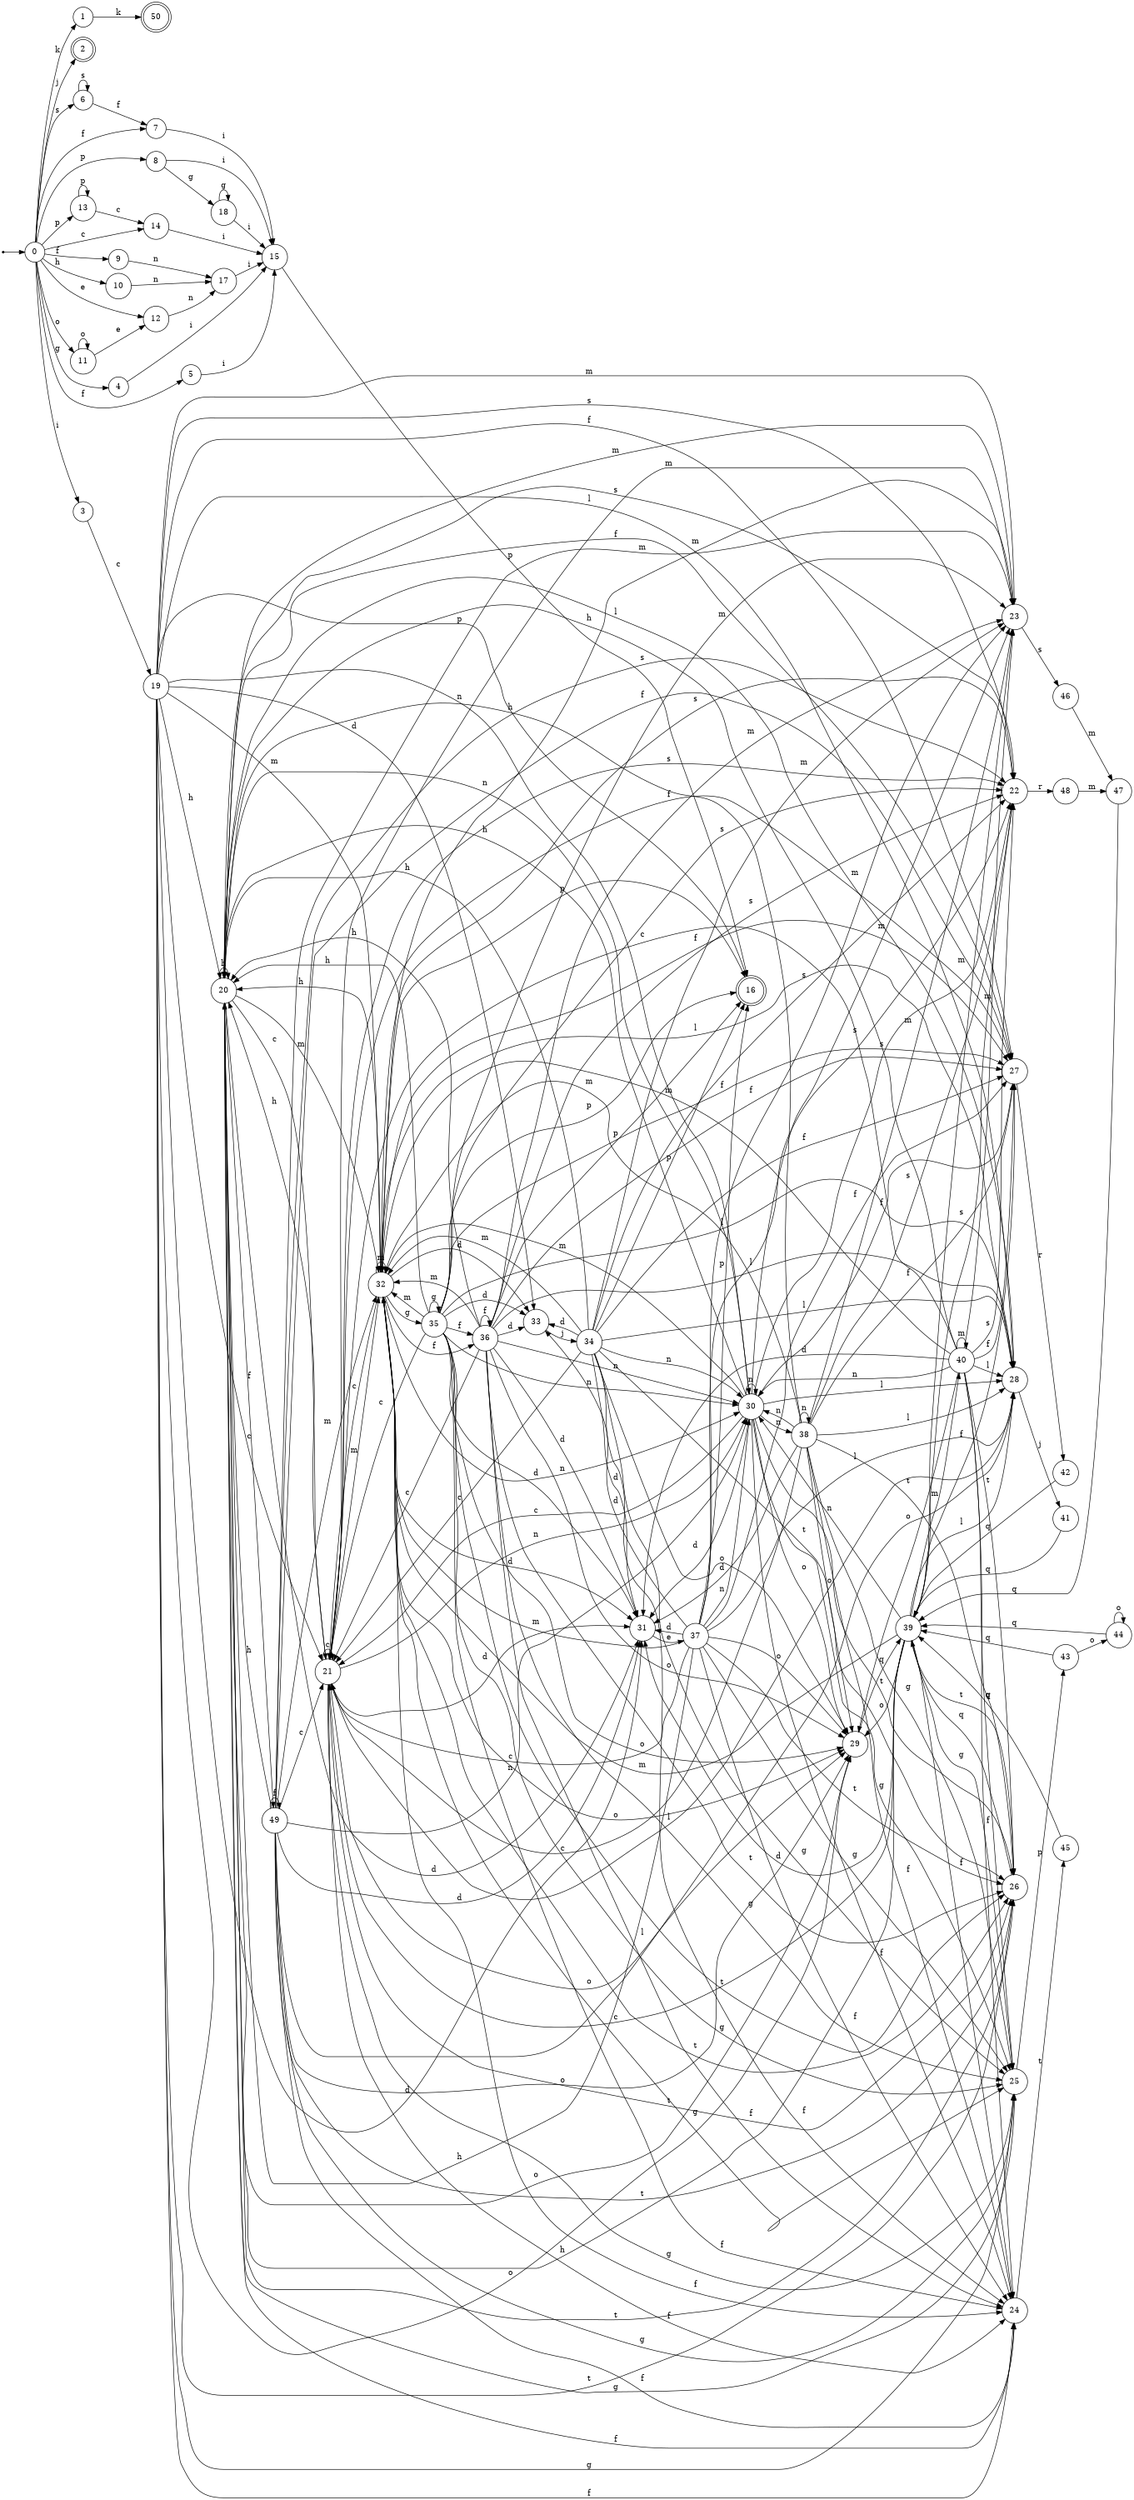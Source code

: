 digraph finite_state_machine {
rankdir=LR;
size="20,20";
node [shape = point]; "dummy0"
node [shape = circle]; "0";
"dummy0" -> "0";
node [shape = circle]; "1";
node [shape = doublecircle]; "2";node [shape = circle]; "3";
node [shape = circle]; "4";
node [shape = circle]; "5";
node [shape = circle]; "6";
node [shape = circle]; "7";
node [shape = circle]; "8";
node [shape = circle]; "9";
node [shape = circle]; "10";
node [shape = circle]; "11";
node [shape = circle]; "12";
node [shape = circle]; "13";
node [shape = circle]; "14";
node [shape = circle]; "15";
node [shape = doublecircle]; "16";node [shape = circle]; "17";
node [shape = circle]; "18";
node [shape = circle]; "19";
node [shape = circle]; "20";
node [shape = circle]; "21";
node [shape = circle]; "22";
node [shape = circle]; "23";
node [shape = circle]; "24";
node [shape = circle]; "25";
node [shape = circle]; "26";
node [shape = circle]; "27";
node [shape = circle]; "28";
node [shape = circle]; "29";
node [shape = circle]; "30";
node [shape = circle]; "31";
node [shape = circle]; "32";
node [shape = circle]; "33";
node [shape = circle]; "34";
node [shape = circle]; "35";
node [shape = circle]; "36";
node [shape = circle]; "37";
node [shape = circle]; "38";
node [shape = circle]; "39";
node [shape = circle]; "40";
node [shape = circle]; "41";
node [shape = circle]; "42";
node [shape = circle]; "43";
node [shape = circle]; "44";
node [shape = circle]; "45";
node [shape = circle]; "46";
node [shape = circle]; "47";
node [shape = circle]; "48";
node [shape = circle]; "49";
node [shape = doublecircle]; "50";"0" -> "1" [label = "k"];
 "0" -> "2" [label = "j"];
 "0" -> "3" [label = "i"];
 "0" -> "4" [label = "g"];
 "0" -> "9" [label = "f"];
 "0" -> "5" [label = "f"];
 "0" -> "7" [label = "f"];
 "0" -> "6" [label = "s"];
 "0" -> "8" [label = "p"];
 "0" -> "13" [label = "p"];
 "0" -> "10" [label = "h"];
 "0" -> "11" [label = "o"];
 "0" -> "12" [label = "e"];
 "0" -> "14" [label = "c"];
 "14" -> "15" [label = "i"];
 "15" -> "16" [label = "p"];
 "13" -> "13" [label = "p"];
 "13" -> "14" [label = "c"];
 "12" -> "17" [label = "n"];
 "17" -> "15" [label = "i"];
 "11" -> "11" [label = "o"];
 "11" -> "12" [label = "e"];
 "10" -> "17" [label = "n"];
 "9" -> "17" [label = "n"];
 "8" -> "18" [label = "g"];
 "8" -> "15" [label = "i"];
 "18" -> "18" [label = "g"];
 "18" -> "15" [label = "i"];
 "7" -> "15" [label = "i"];
 "6" -> "6" [label = "s"];
 "6" -> "7" [label = "f"];
 "5" -> "15" [label = "i"];
 "4" -> "15" [label = "i"];
 "3" -> "19" [label = "c"];
 "19" -> "20" [label = "h"];
 "19" -> "21" [label = "c"];
 "19" -> "22" [label = "s"];
 "19" -> "32" [label = "m"];
 "19" -> "23" [label = "m"];
 "19" -> "24" [label = "f"];
 "19" -> "27" [label = "f"];
 "19" -> "25" [label = "g"];
 "19" -> "26" [label = "t"];
 "19" -> "28" [label = "l"];
 "19" -> "29" [label = "o"];
 "19" -> "30" [label = "n"];
 "19" -> "33" [label = "d"];
 "19" -> "31" [label = "d"];
 "19" -> "16" [label = "p"];
 "33" -> "34" [label = "j"];
 "34" -> "33" [label = "d"];
 "34" -> "31" [label = "d"];
 "34" -> "20" [label = "h"];
 "34" -> "21" [label = "c"];
 "34" -> "22" [label = "s"];
 "34" -> "32" [label = "m"];
 "34" -> "23" [label = "m"];
 "34" -> "24" [label = "f"];
 "34" -> "27" [label = "f"];
 "34" -> "25" [label = "g"];
 "34" -> "26" [label = "t"];
 "34" -> "28" [label = "l"];
 "34" -> "29" [label = "o"];
 "34" -> "30" [label = "n"];
 "34" -> "16" [label = "p"];
 "32" -> "32" [label = "m"];
 "32" -> "23" [label = "m"];
 "32" -> "25" [label = "g"];
 "32" -> "35" [label = "g"];
 "32" -> "24" [label = "f"];
 "32" -> "27" [label = "f"];
 "32" -> "36" [label = "f"];
 "32" -> "33" [label = "d"];
 "32" -> "31" [label = "d"];
 "32" -> "20" [label = "h"];
 "32" -> "21" [label = "c"];
 "32" -> "22" [label = "s"];
 "32" -> "26" [label = "t"];
 "32" -> "28" [label = "l"];
 "32" -> "29" [label = "o"];
 "32" -> "30" [label = "n"];
 "32" -> "16" [label = "p"];
 "36" -> "24" [label = "f"];
 "36" -> "27" [label = "f"];
 "36" -> "36" [label = "f"];
 "36" -> "32" [label = "m"];
 "36" -> "23" [label = "m"];
 "36" -> "33" [label = "d"];
 "36" -> "31" [label = "d"];
 "36" -> "20" [label = "h"];
 "36" -> "21" [label = "c"];
 "36" -> "22" [label = "s"];
 "36" -> "25" [label = "g"];
 "36" -> "26" [label = "t"];
 "36" -> "28" [label = "l"];
 "36" -> "29" [label = "o"];
 "36" -> "30" [label = "n"];
 "36" -> "16" [label = "p"];
 "35" -> "25" [label = "g"];
 "35" -> "35" [label = "g"];
 "35" -> "32" [label = "m"];
 "35" -> "23" [label = "m"];
 "35" -> "24" [label = "f"];
 "35" -> "27" [label = "f"];
 "35" -> "36" [label = "f"];
 "35" -> "33" [label = "d"];
 "35" -> "31" [label = "d"];
 "35" -> "20" [label = "h"];
 "35" -> "21" [label = "c"];
 "35" -> "22" [label = "s"];
 "35" -> "26" [label = "t"];
 "35" -> "28" [label = "l"];
 "35" -> "29" [label = "o"];
 "35" -> "30" [label = "n"];
 "35" -> "16" [label = "p"];
 "31" -> "37" [label = "e"];
 "37" -> "33" [label = "d"];
 "37" -> "31" [label = "d"];
 "37" -> "32" [label = "m"];
 "37" -> "23" [label = "m"];
 "37" -> "20" [label = "h"];
 "37" -> "21" [label = "c"];
 "37" -> "22" [label = "s"];
 "37" -> "24" [label = "f"];
 "37" -> "27" [label = "f"];
 "37" -> "25" [label = "g"];
 "37" -> "26" [label = "t"];
 "37" -> "28" [label = "l"];
 "37" -> "29" [label = "o"];
 "37" -> "30" [label = "n"];
 "37" -> "16" [label = "p"];
 "30" -> "38" [label = "n"];
 "30" -> "30" [label = "n"];
 "30" -> "20" [label = "h"];
 "30" -> "21" [label = "c"];
 "30" -> "22" [label = "s"];
 "30" -> "32" [label = "m"];
 "30" -> "23" [label = "m"];
 "30" -> "24" [label = "f"];
 "30" -> "27" [label = "f"];
 "30" -> "25" [label = "g"];
 "30" -> "26" [label = "t"];
 "30" -> "28" [label = "l"];
 "30" -> "29" [label = "o"];
 "30" -> "31" [label = "d"];
 "38" -> "38" [label = "n"];
 "38" -> "30" [label = "n"];
 "38" -> "20" [label = "h"];
 "38" -> "21" [label = "c"];
 "38" -> "22" [label = "s"];
 "38" -> "32" [label = "m"];
 "38" -> "23" [label = "m"];
 "38" -> "24" [label = "f"];
 "38" -> "27" [label = "f"];
 "38" -> "25" [label = "g"];
 "38" -> "26" [label = "t"];
 "38" -> "28" [label = "l"];
 "38" -> "29" [label = "o"];
 "38" -> "31" [label = "d"];
 "29" -> "39" [label = "q"];
 "39" -> "22" [label = "s"];
 "39" -> "40" [label = "m"];
 "39" -> "32" [label = "m"];
 "39" -> "23" [label = "m"];
 "39" -> "24" [label = "f"];
 "39" -> "27" [label = "f"];
 "39" -> "25" [label = "g"];
 "39" -> "26" [label = "t"];
 "39" -> "28" [label = "l"];
 "39" -> "29" [label = "o"];
 "39" -> "20" [label = "h"];
 "39" -> "21" [label = "c"];
 "39" -> "30" [label = "n"];
 "39" -> "31" [label = "d"];
 "40" -> "40" [label = "m"];
 "40" -> "32" [label = "m"];
 "40" -> "23" [label = "m"];
 "40" -> "22" [label = "s"];
 "40" -> "24" [label = "f"];
 "40" -> "27" [label = "f"];
 "40" -> "25" [label = "g"];
 "40" -> "26" [label = "t"];
 "40" -> "28" [label = "l"];
 "40" -> "29" [label = "o"];
 "40" -> "20" [label = "h"];
 "40" -> "21" [label = "c"];
 "40" -> "30" [label = "n"];
 "40" -> "31" [label = "d"];
 "28" -> "41" [label = "j"];
 "41" -> "39" [label = "q"];
 "27" -> "42" [label = "r"];
 "42" -> "39" [label = "q"];
 "26" -> "39" [label = "q"];
 "25" -> "43" [label = "p"];
 "43" -> "44" [label = "o"];
 "43" -> "39" [label = "q"];
 "44" -> "44" [label = "o"];
 "44" -> "39" [label = "q"];
 "24" -> "45" [label = "t"];
 "45" -> "39" [label = "q"];
 "23" -> "46" [label = "s"];
 "46" -> "47" [label = "m"];
 "47" -> "39" [label = "q"];
 "22" -> "48" [label = "r"];
 "48" -> "47" [label = "m"];
 "21" -> "21" [label = "c"];
 "21" -> "20" [label = "h"];
 "21" -> "22" [label = "s"];
 "21" -> "32" [label = "m"];
 "21" -> "23" [label = "m"];
 "21" -> "24" [label = "f"];
 "21" -> "27" [label = "f"];
 "21" -> "25" [label = "g"];
 "21" -> "26" [label = "t"];
 "21" -> "28" [label = "l"];
 "21" -> "29" [label = "o"];
 "21" -> "30" [label = "n"];
 "21" -> "31" [label = "d"];
 "20" -> "20" [label = "h"];
 "20" -> "24" [label = "f"];
 "20" -> "49" [label = "f"];
 "20" -> "27" [label = "f"];
 "20" -> "21" [label = "c"];
 "20" -> "22" [label = "s"];
 "20" -> "32" [label = "m"];
 "20" -> "23" [label = "m"];
 "20" -> "25" [label = "g"];
 "20" -> "26" [label = "t"];
 "20" -> "28" [label = "l"];
 "20" -> "29" [label = "o"];
 "20" -> "30" [label = "n"];
 "20" -> "31" [label = "d"];
 "49" -> "24" [label = "f"];
 "49" -> "49" [label = "f"];
 "49" -> "27" [label = "f"];
 "49" -> "20" [label = "h"];
 "49" -> "21" [label = "c"];
 "49" -> "22" [label = "s"];
 "49" -> "32" [label = "m"];
 "49" -> "23" [label = "m"];
 "49" -> "25" [label = "g"];
 "49" -> "26" [label = "t"];
 "49" -> "28" [label = "l"];
 "49" -> "29" [label = "o"];
 "49" -> "30" [label = "n"];
 "49" -> "31" [label = "d"];
 "1" -> "50" [label = "k"];
 }
